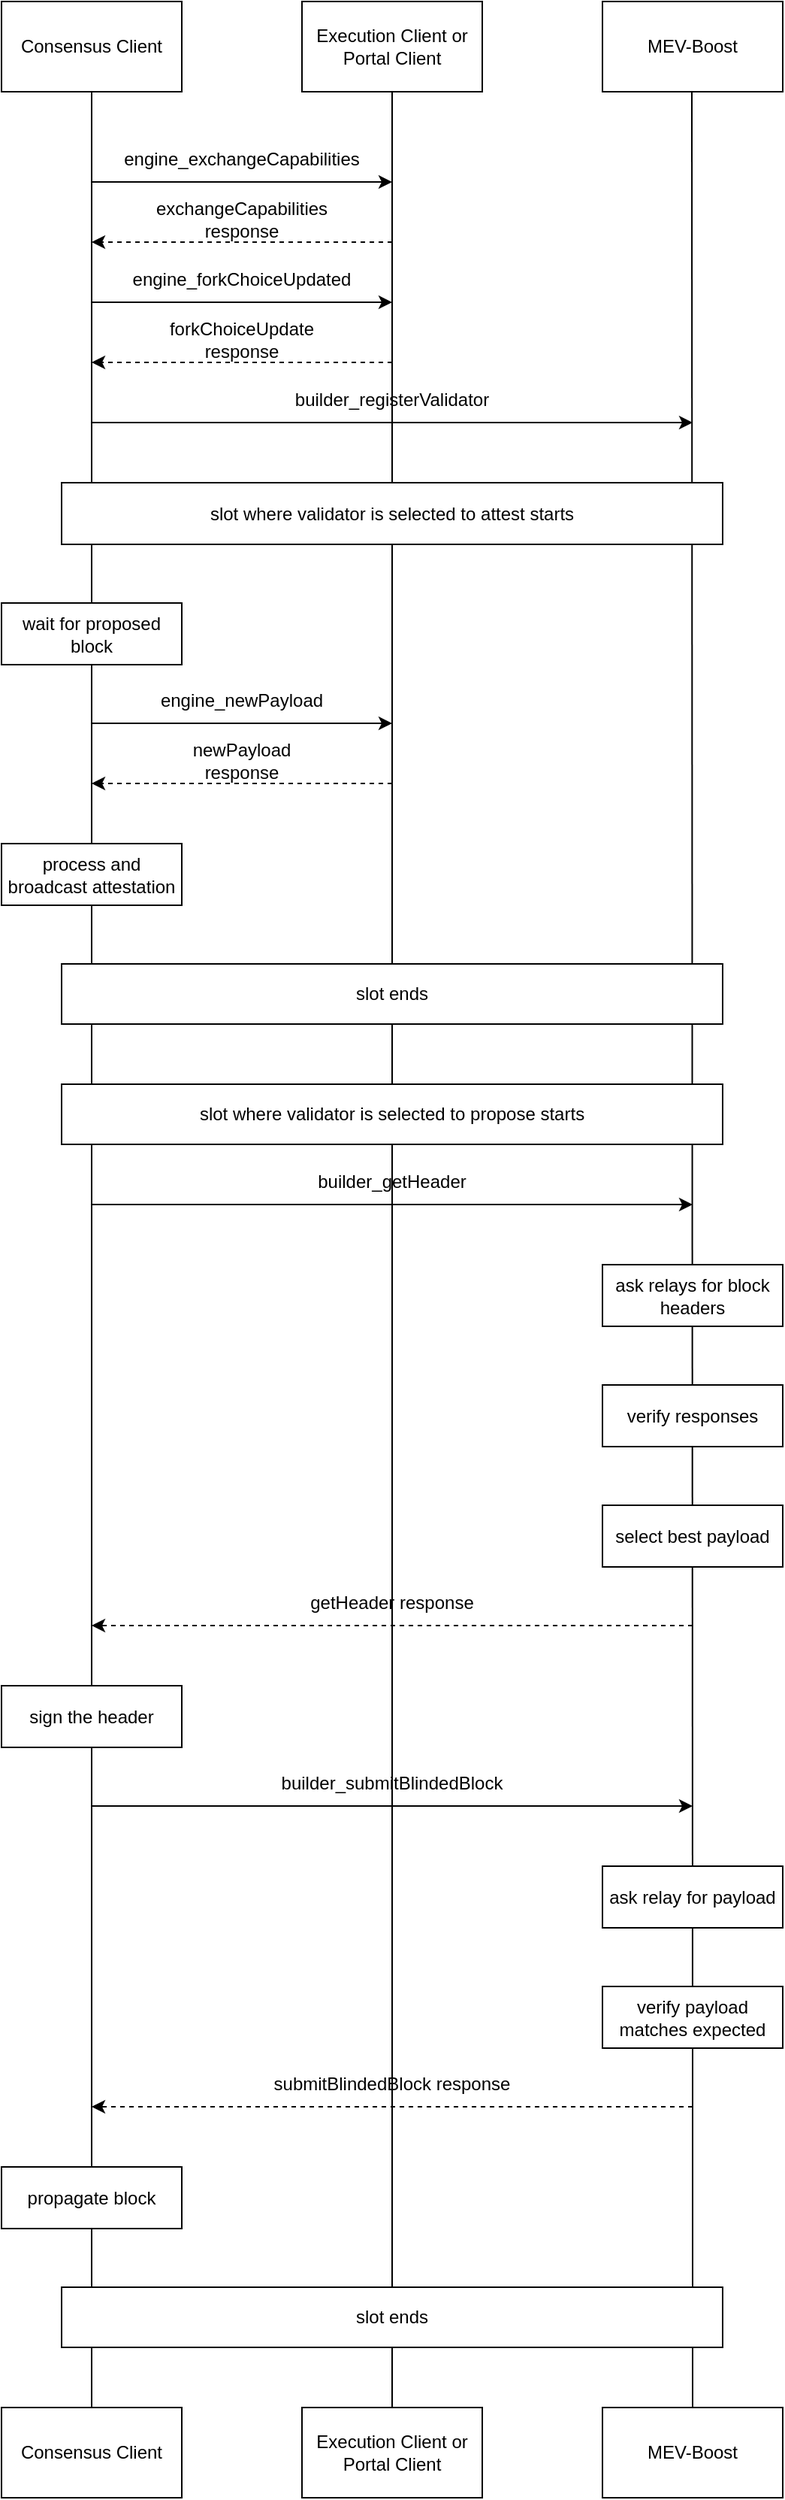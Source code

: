 <mxfile version="22.0.2" type="device">
  <diagram name="Page-1" id="pzPu0i2I8H9OsC9S3Ui7">
    <mxGraphModel dx="1500" dy="777" grid="1" gridSize="10" guides="1" tooltips="1" connect="1" arrows="1" fold="1" page="1" pageScale="1" pageWidth="850" pageHeight="1100" math="0" shadow="0">
      <root>
        <mxCell id="0" />
        <mxCell id="1" parent="0" />
        <mxCell id="UH_cuM-40Z4x9kke_8ct-6" value="" style="endArrow=none;html=1;rounded=0;entryX=0.5;entryY=1;entryDx=0;entryDy=0;exitX=0.5;exitY=0;exitDx=0;exitDy=0;" parent="1" target="SCo7qqEwIA3hLkzYj17a-2" edge="1" source="WHRW6P4mNrt89B1g6869-7">
          <mxGeometry width="50" height="50" relative="1" as="geometry">
            <mxPoint x="300" y="1520" as="sourcePoint" />
            <mxPoint x="299.5" y="880" as="targetPoint" />
          </mxGeometry>
        </mxCell>
        <mxCell id="SCo7qqEwIA3hLkzYj17a-1" value="Consensus Client" style="rounded=0;whiteSpace=wrap;html=1;" parent="1" vertex="1">
          <mxGeometry x="40" y="80" width="120" height="60" as="geometry" />
        </mxCell>
        <mxCell id="SCo7qqEwIA3hLkzYj17a-2" value="Execution Client or Portal Client" style="rounded=0;whiteSpace=wrap;html=1;" parent="1" vertex="1">
          <mxGeometry x="240" y="80" width="120" height="60" as="geometry" />
        </mxCell>
        <mxCell id="SCo7qqEwIA3hLkzYj17a-3" value="MEV-Boost" style="rounded=0;whiteSpace=wrap;html=1;" parent="1" vertex="1">
          <mxGeometry x="440" y="80" width="120" height="60" as="geometry" />
        </mxCell>
        <mxCell id="SCo7qqEwIA3hLkzYj17a-4" value="" style="endArrow=none;html=1;rounded=0;entryX=0.5;entryY=1;entryDx=0;entryDy=0;exitX=0.5;exitY=0;exitDx=0;exitDy=0;" parent="1" target="SCo7qqEwIA3hLkzYj17a-1" edge="1" source="WHRW6P4mNrt89B1g6869-9">
          <mxGeometry width="50" height="50" relative="1" as="geometry">
            <mxPoint x="100" y="1520" as="sourcePoint" />
            <mxPoint x="450" y="260" as="targetPoint" />
          </mxGeometry>
        </mxCell>
        <mxCell id="SCo7qqEwIA3hLkzYj17a-6" value="" style="endArrow=none;html=1;rounded=0;entryX=0.5;entryY=1;entryDx=0;entryDy=0;" parent="1" edge="1" source="WHRW6P4mNrt89B1g6869-2">
          <mxGeometry width="50" height="50" relative="1" as="geometry">
            <mxPoint x="500" y="1470" as="sourcePoint" />
            <mxPoint x="499.5" y="140" as="targetPoint" />
          </mxGeometry>
        </mxCell>
        <mxCell id="SCo7qqEwIA3hLkzYj17a-8" value="" style="endArrow=classic;html=1;rounded=0;" parent="1" edge="1">
          <mxGeometry width="50" height="50" relative="1" as="geometry">
            <mxPoint x="100" y="200" as="sourcePoint" />
            <mxPoint x="300" y="200" as="targetPoint" />
          </mxGeometry>
        </mxCell>
        <mxCell id="SCo7qqEwIA3hLkzYj17a-10" value="engine_exchangeCapabilities" style="text;html=1;strokeColor=none;fillColor=none;align=center;verticalAlign=middle;whiteSpace=wrap;rounded=0;" parent="1" vertex="1">
          <mxGeometry x="170" y="170" width="60" height="30" as="geometry" />
        </mxCell>
        <mxCell id="SCo7qqEwIA3hLkzYj17a-11" value="" style="endArrow=classic;html=1;rounded=0;dashed=1;" parent="1" edge="1">
          <mxGeometry width="50" height="50" relative="1" as="geometry">
            <mxPoint x="300" y="240" as="sourcePoint" />
            <mxPoint x="100" y="240" as="targetPoint" />
          </mxGeometry>
        </mxCell>
        <mxCell id="SCo7qqEwIA3hLkzYj17a-12" value="exchangeCapabilities response" style="text;html=1;strokeColor=none;fillColor=none;align=center;verticalAlign=middle;whiteSpace=wrap;rounded=0;" parent="1" vertex="1">
          <mxGeometry x="170" y="210" width="60" height="30" as="geometry" />
        </mxCell>
        <mxCell id="SCo7qqEwIA3hLkzYj17a-13" value="" style="endArrow=classic;html=1;rounded=0;" parent="1" edge="1">
          <mxGeometry width="50" height="50" relative="1" as="geometry">
            <mxPoint x="100" y="280" as="sourcePoint" />
            <mxPoint x="300" y="280" as="targetPoint" />
          </mxGeometry>
        </mxCell>
        <mxCell id="SCo7qqEwIA3hLkzYj17a-14" value="&lt;div&gt;engine_forkChoiceUpdated&lt;/div&gt;" style="text;html=1;strokeColor=none;fillColor=none;align=center;verticalAlign=middle;whiteSpace=wrap;rounded=0;" parent="1" vertex="1">
          <mxGeometry x="170" y="250" width="60" height="30" as="geometry" />
        </mxCell>
        <mxCell id="SCo7qqEwIA3hLkzYj17a-15" value="" style="endArrow=classic;html=1;rounded=0;dashed=1;" parent="1" edge="1">
          <mxGeometry width="50" height="50" relative="1" as="geometry">
            <mxPoint x="300" y="600" as="sourcePoint" />
            <mxPoint x="100" y="600" as="targetPoint" />
          </mxGeometry>
        </mxCell>
        <mxCell id="SCo7qqEwIA3hLkzYj17a-16" value="newPayload response" style="text;html=1;strokeColor=none;fillColor=none;align=center;verticalAlign=middle;whiteSpace=wrap;rounded=0;" parent="1" vertex="1">
          <mxGeometry x="170" y="570" width="60" height="30" as="geometry" />
        </mxCell>
        <mxCell id="SCo7qqEwIA3hLkzYj17a-17" value="" style="endArrow=classic;html=1;rounded=0;" parent="1" edge="1">
          <mxGeometry width="50" height="50" relative="1" as="geometry">
            <mxPoint x="100" y="360" as="sourcePoint" />
            <mxPoint x="500" y="360" as="targetPoint" />
          </mxGeometry>
        </mxCell>
        <mxCell id="SCo7qqEwIA3hLkzYj17a-18" value="builder_registerValidator" style="text;html=1;strokeColor=none;fillColor=none;align=center;verticalAlign=middle;whiteSpace=wrap;rounded=0;" parent="1" vertex="1">
          <mxGeometry x="270" y="330" width="60" height="30" as="geometry" />
        </mxCell>
        <mxCell id="SCo7qqEwIA3hLkzYj17a-19" value="" style="endArrow=classic;html=1;rounded=0;" parent="1" edge="1">
          <mxGeometry width="50" height="50" relative="1" as="geometry">
            <mxPoint x="100" y="560" as="sourcePoint" />
            <mxPoint x="300" y="560" as="targetPoint" />
          </mxGeometry>
        </mxCell>
        <mxCell id="SCo7qqEwIA3hLkzYj17a-20" value="engine_newPayload" style="text;html=1;strokeColor=none;fillColor=none;align=center;verticalAlign=middle;whiteSpace=wrap;rounded=0;" parent="1" vertex="1">
          <mxGeometry x="170" y="530" width="60" height="30" as="geometry" />
        </mxCell>
        <mxCell id="SCo7qqEwIA3hLkzYj17a-21" value="slot where validator is selected to attest starts" style="rounded=0;whiteSpace=wrap;html=1;" parent="1" vertex="1">
          <mxGeometry x="80" y="400" width="440" height="41" as="geometry" />
        </mxCell>
        <mxCell id="SCo7qqEwIA3hLkzYj17a-22" value="slot ends" style="rounded=0;whiteSpace=wrap;html=1;" parent="1" vertex="1">
          <mxGeometry x="80" y="720" width="440" height="40" as="geometry" />
        </mxCell>
        <mxCell id="SCo7qqEwIA3hLkzYj17a-23" value="" style="endArrow=classic;html=1;rounded=0;dashed=1;" parent="1" edge="1">
          <mxGeometry width="50" height="50" relative="1" as="geometry">
            <mxPoint x="300" y="320" as="sourcePoint" />
            <mxPoint x="100" y="320" as="targetPoint" />
          </mxGeometry>
        </mxCell>
        <mxCell id="SCo7qqEwIA3hLkzYj17a-24" value="forkChoiceUpdate response" style="text;html=1;strokeColor=none;fillColor=none;align=center;verticalAlign=middle;whiteSpace=wrap;rounded=0;" parent="1" vertex="1">
          <mxGeometry x="170" y="290" width="60" height="30" as="geometry" />
        </mxCell>
        <mxCell id="UH_cuM-40Z4x9kke_8ct-1" value="process and broadcast attestation" style="rounded=0;whiteSpace=wrap;html=1;" parent="1" vertex="1">
          <mxGeometry x="40" y="640" width="120" height="41" as="geometry" />
        </mxCell>
        <mxCell id="UH_cuM-40Z4x9kke_8ct-2" value="wait for proposed block" style="rounded=0;whiteSpace=wrap;html=1;" parent="1" vertex="1">
          <mxGeometry x="40" y="480" width="120" height="41" as="geometry" />
        </mxCell>
        <mxCell id="UH_cuM-40Z4x9kke_8ct-3" value="slot where validator is selected to propose starts" style="rounded=0;whiteSpace=wrap;html=1;" parent="1" vertex="1">
          <mxGeometry x="80" y="800" width="440" height="40" as="geometry" />
        </mxCell>
        <mxCell id="UH_cuM-40Z4x9kke_8ct-4" value="" style="endArrow=classic;html=1;rounded=0;" parent="1" edge="1">
          <mxGeometry width="50" height="50" relative="1" as="geometry">
            <mxPoint x="100" y="880" as="sourcePoint" />
            <mxPoint x="500" y="880" as="targetPoint" />
          </mxGeometry>
        </mxCell>
        <mxCell id="UH_cuM-40Z4x9kke_8ct-7" value="ask relays for block headers" style="rounded=0;whiteSpace=wrap;html=1;" parent="1" vertex="1">
          <mxGeometry x="440" y="920" width="120" height="41" as="geometry" />
        </mxCell>
        <mxCell id="UH_cuM-40Z4x9kke_8ct-8" value="verify responses" style="rounded=0;whiteSpace=wrap;html=1;" parent="1" vertex="1">
          <mxGeometry x="440" y="1000" width="120" height="41" as="geometry" />
        </mxCell>
        <mxCell id="UH_cuM-40Z4x9kke_8ct-9" value="select best payload" style="rounded=0;whiteSpace=wrap;html=1;" parent="1" vertex="1">
          <mxGeometry x="440" y="1080" width="120" height="41" as="geometry" />
        </mxCell>
        <mxCell id="UH_cuM-40Z4x9kke_8ct-10" value="" style="endArrow=classic;html=1;rounded=0;dashed=1;" parent="1" edge="1">
          <mxGeometry width="50" height="50" relative="1" as="geometry">
            <mxPoint x="500" y="1160" as="sourcePoint" />
            <mxPoint x="100" y="1160" as="targetPoint" />
          </mxGeometry>
        </mxCell>
        <mxCell id="UH_cuM-40Z4x9kke_8ct-11" value="getHeader response" style="text;html=1;align=center;verticalAlign=middle;whiteSpace=wrap;rounded=0;" parent="1" vertex="1">
          <mxGeometry x="240" y="1130" width="120" height="30" as="geometry" />
        </mxCell>
        <mxCell id="UH_cuM-40Z4x9kke_8ct-12" value="builder_getHeader " style="text;html=1;align=center;verticalAlign=middle;whiteSpace=wrap;rounded=0;" parent="1" vertex="1">
          <mxGeometry x="240" y="850" width="120" height="30" as="geometry" />
        </mxCell>
        <mxCell id="UH_cuM-40Z4x9kke_8ct-13" value="sign the header" style="rounded=0;whiteSpace=wrap;html=1;" parent="1" vertex="1">
          <mxGeometry x="40" y="1200" width="120" height="41" as="geometry" />
        </mxCell>
        <mxCell id="UH_cuM-40Z4x9kke_8ct-14" value="" style="endArrow=classic;html=1;rounded=0;" parent="1" edge="1">
          <mxGeometry width="50" height="50" relative="1" as="geometry">
            <mxPoint x="100" y="1280" as="sourcePoint" />
            <mxPoint x="500" y="1280" as="targetPoint" />
          </mxGeometry>
        </mxCell>
        <mxCell id="UH_cuM-40Z4x9kke_8ct-15" value="builder_submitBlindedBlock " style="text;html=1;align=center;verticalAlign=middle;whiteSpace=wrap;rounded=0;" parent="1" vertex="1">
          <mxGeometry x="240" y="1250" width="120" height="30" as="geometry" />
        </mxCell>
        <mxCell id="WHRW6P4mNrt89B1g6869-1" value="ask relay for payload" style="rounded=0;whiteSpace=wrap;html=1;" vertex="1" parent="1">
          <mxGeometry x="440" y="1320" width="120" height="41" as="geometry" />
        </mxCell>
        <mxCell id="WHRW6P4mNrt89B1g6869-3" value="" style="endArrow=none;html=1;rounded=0;entryX=0.5;entryY=1;entryDx=0;entryDy=0;exitX=0.5;exitY=0;exitDx=0;exitDy=0;" edge="1" parent="1" source="WHRW6P4mNrt89B1g6869-8" target="WHRW6P4mNrt89B1g6869-2">
          <mxGeometry width="50" height="50" relative="1" as="geometry">
            <mxPoint x="500" y="1520" as="sourcePoint" />
            <mxPoint x="499.5" y="140" as="targetPoint" />
          </mxGeometry>
        </mxCell>
        <mxCell id="WHRW6P4mNrt89B1g6869-2" value="verify payload matches expected" style="rounded=0;whiteSpace=wrap;html=1;" vertex="1" parent="1">
          <mxGeometry x="440" y="1400" width="120" height="41" as="geometry" />
        </mxCell>
        <mxCell id="WHRW6P4mNrt89B1g6869-4" value="" style="endArrow=classic;html=1;rounded=0;dashed=1;" edge="1" parent="1">
          <mxGeometry width="50" height="50" relative="1" as="geometry">
            <mxPoint x="500" y="1480" as="sourcePoint" />
            <mxPoint x="100" y="1480" as="targetPoint" />
          </mxGeometry>
        </mxCell>
        <mxCell id="WHRW6P4mNrt89B1g6869-5" value="submitBlindedBlock response" style="text;html=1;align=center;verticalAlign=middle;whiteSpace=wrap;rounded=0;" vertex="1" parent="1">
          <mxGeometry x="215" y="1450" width="170" height="30" as="geometry" />
        </mxCell>
        <mxCell id="WHRW6P4mNrt89B1g6869-6" value="Consensus Client" style="rounded=0;whiteSpace=wrap;html=1;" vertex="1" parent="1">
          <mxGeometry x="40" y="1680" width="120" height="60" as="geometry" />
        </mxCell>
        <mxCell id="WHRW6P4mNrt89B1g6869-7" value="Execution Client or Portal Client" style="rounded=0;whiteSpace=wrap;html=1;" vertex="1" parent="1">
          <mxGeometry x="240" y="1680" width="120" height="60" as="geometry" />
        </mxCell>
        <mxCell id="WHRW6P4mNrt89B1g6869-8" value="MEV-Boost" style="rounded=0;whiteSpace=wrap;html=1;" vertex="1" parent="1">
          <mxGeometry x="440" y="1680" width="120" height="60" as="geometry" />
        </mxCell>
        <mxCell id="WHRW6P4mNrt89B1g6869-10" value="" style="endArrow=none;html=1;rounded=0;entryX=0.5;entryY=1;entryDx=0;entryDy=0;exitX=0.5;exitY=0;exitDx=0;exitDy=0;" edge="1" parent="1" source="WHRW6P4mNrt89B1g6869-6" target="WHRW6P4mNrt89B1g6869-9">
          <mxGeometry width="50" height="50" relative="1" as="geometry">
            <mxPoint x="100" y="1640" as="sourcePoint" />
            <mxPoint x="100" y="140" as="targetPoint" />
          </mxGeometry>
        </mxCell>
        <mxCell id="WHRW6P4mNrt89B1g6869-9" value="propagate block" style="rounded=0;whiteSpace=wrap;html=1;" vertex="1" parent="1">
          <mxGeometry x="40" y="1520" width="120" height="41" as="geometry" />
        </mxCell>
        <mxCell id="WHRW6P4mNrt89B1g6869-11" value="slot ends" style="rounded=0;whiteSpace=wrap;html=1;" vertex="1" parent="1">
          <mxGeometry x="80" y="1600" width="440" height="40" as="geometry" />
        </mxCell>
      </root>
    </mxGraphModel>
  </diagram>
</mxfile>
